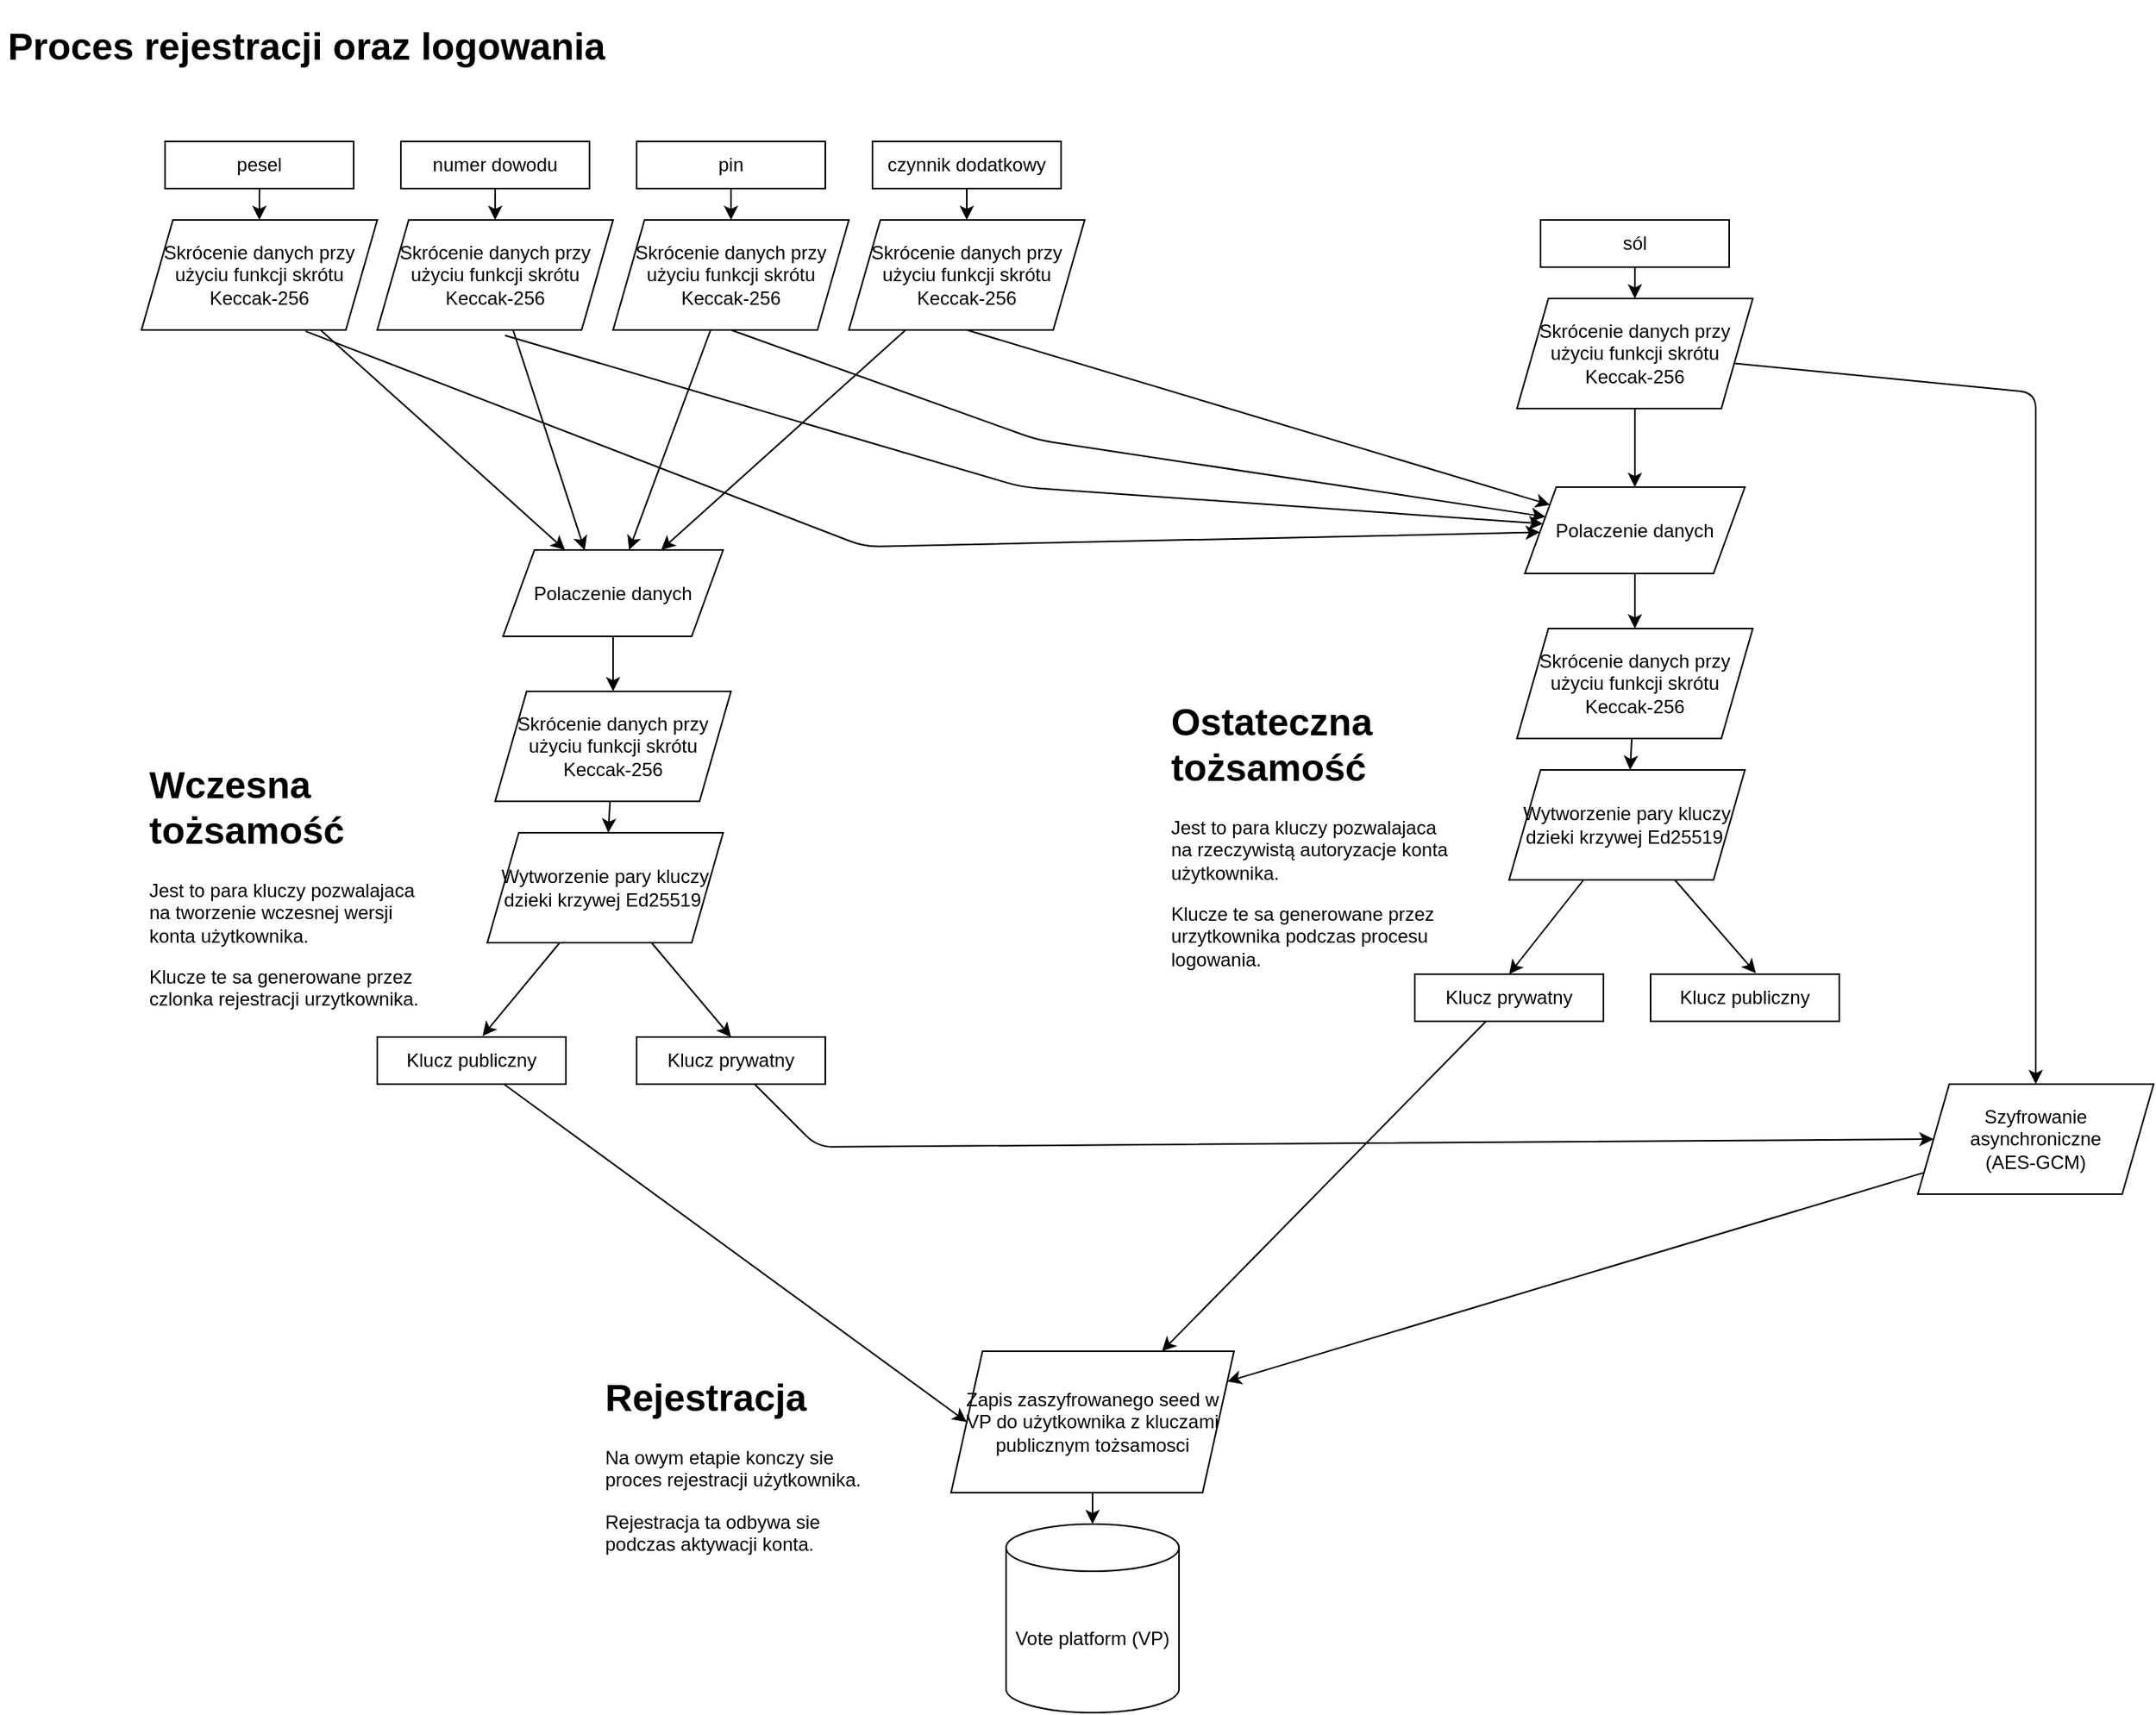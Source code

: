 <mxfile>
    <diagram id="i1UNh-WB7kW9DnGSw-cj" name="Page-1">
        <mxGraphModel dx="937" dy="1944" grid="1" gridSize="10" guides="1" tooltips="1" connect="1" arrows="1" fold="1" page="1" pageScale="1" pageWidth="850" pageHeight="1100" math="0" shadow="0">
            <root>
                <mxCell id="0"/>
                <mxCell id="1" parent="0"/>
                <mxCell id="101" value="&lt;h1&gt;Proces rejestracji oraz logowania&lt;/h1&gt;" style="text;html=1;strokeColor=none;fillColor=none;spacing=5;spacingTop=-20;whiteSpace=wrap;overflow=hidden;rounded=0;" vertex="1" parent="1">
                    <mxGeometry width="470" height="70" as="geometry"/>
                </mxCell>
                <mxCell id="102" value="pesel" style="rounded=0;whiteSpace=wrap;html=1;" vertex="1" parent="1">
                    <mxGeometry x="105" y="80" width="120" height="30" as="geometry"/>
                </mxCell>
                <mxCell id="162" style="edgeStyle=none;html=1;exitX=0.696;exitY=1.012;exitDx=0;exitDy=0;exitPerimeter=0;" edge="1" parent="1" source="103" target="132">
                    <mxGeometry relative="1" as="geometry">
                        <Array as="points">
                            <mxPoint x="550" y="338"/>
                        </Array>
                    </mxGeometry>
                </mxCell>
                <mxCell id="103" value="Skrócenie danych przy użyciu funkcji skrótu Keccak-256" style="shape=parallelogram;perimeter=parallelogramPerimeter;whiteSpace=wrap;html=1;fixedSize=1;" vertex="1" parent="1">
                    <mxGeometry x="90" y="130" width="150" height="70" as="geometry"/>
                </mxCell>
                <mxCell id="104" style="edgeStyle=none;html=1;exitX=0.5;exitY=1;exitDx=0;exitDy=0;" edge="1" parent="1" source="102" target="103">
                    <mxGeometry relative="1" as="geometry">
                        <mxPoint x="60" y="215" as="targetPoint"/>
                    </mxGeometry>
                </mxCell>
                <mxCell id="105" value="Polaczenie danych" style="shape=parallelogram;perimeter=parallelogramPerimeter;whiteSpace=wrap;html=1;fixedSize=1;" vertex="1" parent="1">
                    <mxGeometry x="320" y="340" width="140" height="55" as="geometry"/>
                </mxCell>
                <mxCell id="106" style="edgeStyle=none;html=1;" edge="1" parent="1" source="103" target="105">
                    <mxGeometry relative="1" as="geometry">
                        <mxPoint x="340" y="340" as="targetPoint"/>
                    </mxGeometry>
                </mxCell>
                <mxCell id="107" value="Skrócenie danych przy użyciu funkcji skrótu Keccak-256" style="shape=parallelogram;perimeter=parallelogramPerimeter;whiteSpace=wrap;html=1;fixedSize=1;" vertex="1" parent="1">
                    <mxGeometry x="315" y="430" width="150" height="70" as="geometry"/>
                </mxCell>
                <mxCell id="108" style="edgeStyle=none;html=1;" edge="1" parent="1" source="105" target="107">
                    <mxGeometry relative="1" as="geometry"/>
                </mxCell>
                <mxCell id="109" value="Wytworzenie pary kluczy dzieki krzywej Ed25519&amp;nbsp;" style="shape=parallelogram;perimeter=parallelogramPerimeter;whiteSpace=wrap;html=1;fixedSize=1;" vertex="1" parent="1">
                    <mxGeometry x="310" y="520" width="150" height="70" as="geometry"/>
                </mxCell>
                <mxCell id="110" style="edgeStyle=none;html=1;" edge="1" parent="1" source="107" target="109">
                    <mxGeometry relative="1" as="geometry"/>
                </mxCell>
                <mxCell id="171" style="edgeStyle=none;html=1;entryX=0;entryY=0.5;entryDx=0;entryDy=0;" edge="1" parent="1" source="111" target="169">
                    <mxGeometry relative="1" as="geometry"/>
                </mxCell>
                <mxCell id="111" value="Klucz publiczny" style="rounded=0;whiteSpace=wrap;html=1;" vertex="1" parent="1">
                    <mxGeometry x="240" y="650" width="120" height="30" as="geometry"/>
                </mxCell>
                <mxCell id="112" style="edgeStyle=none;html=1;entryX=0.558;entryY=-0.022;entryDx=0;entryDy=0;entryPerimeter=0;" edge="1" parent="1" source="109" target="111">
                    <mxGeometry relative="1" as="geometry"/>
                </mxCell>
                <mxCell id="166" style="edgeStyle=none;html=1;entryX=0;entryY=0.5;entryDx=0;entryDy=0;" edge="1" parent="1" source="113" target="165">
                    <mxGeometry relative="1" as="geometry">
                        <Array as="points">
                            <mxPoint x="520" y="720"/>
                        </Array>
                    </mxGeometry>
                </mxCell>
                <mxCell id="113" value="Klucz prywatny" style="rounded=0;whiteSpace=wrap;html=1;" vertex="1" parent="1">
                    <mxGeometry x="405" y="650" width="120" height="30" as="geometry"/>
                </mxCell>
                <mxCell id="114" style="edgeStyle=none;html=1;entryX=0.5;entryY=0;entryDx=0;entryDy=0;" edge="1" parent="1" source="109" target="113">
                    <mxGeometry relative="1" as="geometry"/>
                </mxCell>
                <mxCell id="115" value="numer dowodu" style="rounded=0;whiteSpace=wrap;html=1;" vertex="1" parent="1">
                    <mxGeometry x="255" y="80" width="120" height="30" as="geometry"/>
                </mxCell>
                <mxCell id="116" style="edgeStyle=none;html=1;entryX=0.371;entryY=0.004;entryDx=0;entryDy=0;entryPerimeter=0;" edge="1" parent="1" source="117" target="105">
                    <mxGeometry relative="1" as="geometry"/>
                </mxCell>
                <mxCell id="161" style="edgeStyle=none;html=1;exitX=0.542;exitY=1.05;exitDx=0;exitDy=0;exitPerimeter=0;" edge="1" parent="1" source="117" target="132">
                    <mxGeometry relative="1" as="geometry">
                        <Array as="points">
                            <mxPoint x="650" y="300"/>
                        </Array>
                    </mxGeometry>
                </mxCell>
                <mxCell id="117" value="Skrócenie danych przy użyciu funkcji skrótu Keccak-256" style="shape=parallelogram;perimeter=parallelogramPerimeter;whiteSpace=wrap;html=1;fixedSize=1;" vertex="1" parent="1">
                    <mxGeometry x="240" y="130" width="150" height="70" as="geometry"/>
                </mxCell>
                <mxCell id="118" style="edgeStyle=none;html=1;exitX=0.5;exitY=1;exitDx=0;exitDy=0;" edge="1" parent="1" source="115" target="117">
                    <mxGeometry relative="1" as="geometry">
                        <mxPoint x="210" y="215" as="targetPoint"/>
                    </mxGeometry>
                </mxCell>
                <mxCell id="119" value="pin" style="rounded=0;whiteSpace=wrap;html=1;" vertex="1" parent="1">
                    <mxGeometry x="405" y="80" width="120" height="30" as="geometry"/>
                </mxCell>
                <mxCell id="120" style="edgeStyle=none;html=1;" edge="1" parent="1" source="121" target="105">
                    <mxGeometry relative="1" as="geometry"/>
                </mxCell>
                <mxCell id="160" style="edgeStyle=none;html=1;exitX=0.5;exitY=1;exitDx=0;exitDy=0;" edge="1" parent="1" source="121" target="132">
                    <mxGeometry relative="1" as="geometry">
                        <Array as="points">
                            <mxPoint x="660" y="270"/>
                        </Array>
                    </mxGeometry>
                </mxCell>
                <mxCell id="121" value="Skrócenie danych przy użyciu funkcji skrótu Keccak-256" style="shape=parallelogram;perimeter=parallelogramPerimeter;whiteSpace=wrap;html=1;fixedSize=1;" vertex="1" parent="1">
                    <mxGeometry x="390" y="130" width="150" height="70" as="geometry"/>
                </mxCell>
                <mxCell id="122" style="edgeStyle=none;html=1;exitX=0.5;exitY=1;exitDx=0;exitDy=0;" edge="1" parent="1" source="119" target="121">
                    <mxGeometry relative="1" as="geometry">
                        <mxPoint x="360" y="215" as="targetPoint"/>
                    </mxGeometry>
                </mxCell>
                <mxCell id="123" value="czynnik dodatkowy" style="rounded=0;whiteSpace=wrap;html=1;" vertex="1" parent="1">
                    <mxGeometry x="555" y="80" width="120" height="30" as="geometry"/>
                </mxCell>
                <mxCell id="124" style="edgeStyle=none;html=1;" edge="1" parent="1" source="125" target="105">
                    <mxGeometry relative="1" as="geometry"/>
                </mxCell>
                <mxCell id="159" style="edgeStyle=none;html=1;exitX=0.5;exitY=1;exitDx=0;exitDy=0;" edge="1" parent="1" source="125" target="132">
                    <mxGeometry relative="1" as="geometry"/>
                </mxCell>
                <mxCell id="125" value="Skrócenie danych przy użyciu funkcji skrótu Keccak-256" style="shape=parallelogram;perimeter=parallelogramPerimeter;whiteSpace=wrap;html=1;fixedSize=1;" vertex="1" parent="1">
                    <mxGeometry x="540" y="130" width="150" height="70" as="geometry"/>
                </mxCell>
                <mxCell id="126" style="edgeStyle=none;html=1;exitX=0.5;exitY=1;exitDx=0;exitDy=0;" edge="1" parent="1" source="123" target="125">
                    <mxGeometry relative="1" as="geometry">
                        <mxPoint x="510" y="215" as="targetPoint"/>
                    </mxGeometry>
                </mxCell>
                <mxCell id="127" value="&lt;h1&gt;Wczesna tożsamość&lt;/h1&gt;&lt;p&gt;Jest to para kluczy pozwalajaca na tworzenie wczesnej wersji konta użytkownika.&amp;nbsp;&lt;/p&gt;&lt;p&gt;Klucze te sa generowane przez czlonka rejestracji urzytkownika.&lt;/p&gt;" style="text;html=1;strokeColor=none;fillColor=none;spacing=5;spacingTop=-20;whiteSpace=wrap;overflow=hidden;rounded=0;" vertex="1" parent="1">
                    <mxGeometry x="90" y="470" width="190" height="210" as="geometry"/>
                </mxCell>
                <mxCell id="155" style="edgeStyle=none;html=1;" edge="1" parent="1" source="156" target="158">
                    <mxGeometry relative="1" as="geometry"/>
                </mxCell>
                <mxCell id="156" value="sól" style="rounded=0;whiteSpace=wrap;html=1;" vertex="1" parent="1">
                    <mxGeometry x="980" y="130" width="120" height="30" as="geometry"/>
                </mxCell>
                <mxCell id="157" style="edgeStyle=none;html=1;" edge="1" parent="1" source="158" target="132">
                    <mxGeometry relative="1" as="geometry"/>
                </mxCell>
                <mxCell id="167" style="edgeStyle=none;html=1;" edge="1" parent="1" source="158" target="165">
                    <mxGeometry relative="1" as="geometry">
                        <Array as="points">
                            <mxPoint x="1295" y="240"/>
                        </Array>
                    </mxGeometry>
                </mxCell>
                <mxCell id="158" value="Skrócenie danych przy użyciu funkcji skrótu Keccak-256" style="shape=parallelogram;perimeter=parallelogramPerimeter;whiteSpace=wrap;html=1;fixedSize=1;" vertex="1" parent="1">
                    <mxGeometry x="965" y="180" width="150" height="70" as="geometry"/>
                </mxCell>
                <mxCell id="132" value="Polaczenie danych" style="shape=parallelogram;perimeter=parallelogramPerimeter;whiteSpace=wrap;html=1;fixedSize=1;" vertex="1" parent="1">
                    <mxGeometry x="970" y="300" width="140" height="55" as="geometry"/>
                </mxCell>
                <mxCell id="134" value="Skrócenie danych przy użyciu funkcji skrótu Keccak-256" style="shape=parallelogram;perimeter=parallelogramPerimeter;whiteSpace=wrap;html=1;fixedSize=1;" vertex="1" parent="1">
                    <mxGeometry x="965" y="390" width="150" height="70" as="geometry"/>
                </mxCell>
                <mxCell id="135" style="edgeStyle=none;html=1;" edge="1" parent="1" source="132" target="134">
                    <mxGeometry relative="1" as="geometry"/>
                </mxCell>
                <mxCell id="136" value="Wytworzenie pary kluczy dzieki krzywej Ed25519&amp;nbsp;" style="shape=parallelogram;perimeter=parallelogramPerimeter;whiteSpace=wrap;html=1;fixedSize=1;" vertex="1" parent="1">
                    <mxGeometry x="960" y="480" width="150" height="70" as="geometry"/>
                </mxCell>
                <mxCell id="137" style="edgeStyle=none;html=1;" edge="1" parent="1" source="134" target="136">
                    <mxGeometry relative="1" as="geometry"/>
                </mxCell>
                <mxCell id="138" value="Klucz publiczny" style="rounded=0;whiteSpace=wrap;html=1;" vertex="1" parent="1">
                    <mxGeometry x="1050" y="610" width="120" height="30" as="geometry"/>
                </mxCell>
                <mxCell id="139" style="edgeStyle=none;html=1;entryX=0.558;entryY=-0.022;entryDx=0;entryDy=0;entryPerimeter=0;" edge="1" parent="1" source="136" target="138">
                    <mxGeometry relative="1" as="geometry"/>
                </mxCell>
                <mxCell id="175" style="edgeStyle=none;html=1;" edge="1" parent="1" source="140" target="169">
                    <mxGeometry relative="1" as="geometry"/>
                </mxCell>
                <mxCell id="140" value="Klucz prywatny" style="rounded=0;whiteSpace=wrap;html=1;" vertex="1" parent="1">
                    <mxGeometry x="900" y="610" width="120" height="30" as="geometry"/>
                </mxCell>
                <mxCell id="141" style="edgeStyle=none;html=1;entryX=0.5;entryY=0;entryDx=0;entryDy=0;" edge="1" parent="1" source="136" target="140">
                    <mxGeometry relative="1" as="geometry"/>
                </mxCell>
                <mxCell id="154" value="&lt;h1&gt;Ostateczna tożsamość&lt;/h1&gt;&lt;p&gt;Jest to para kluczy pozwalajaca na rzeczywistą autoryzacje konta użytkownika.&amp;nbsp;&lt;/p&gt;&lt;p&gt;Klucze te sa generowane przez urzytkownika podczas procesu logowania.&lt;/p&gt;" style="text;html=1;strokeColor=none;fillColor=none;spacing=5;spacingTop=-20;whiteSpace=wrap;overflow=hidden;rounded=0;" vertex="1" parent="1">
                    <mxGeometry x="740" y="430" width="190" height="210" as="geometry"/>
                </mxCell>
                <mxCell id="164" value="Vote platform (VP)" style="shape=cylinder3;whiteSpace=wrap;html=1;boundedLbl=1;backgroundOutline=1;size=15;" vertex="1" parent="1">
                    <mxGeometry x="640" y="960" width="110" height="120" as="geometry"/>
                </mxCell>
                <mxCell id="172" style="edgeStyle=none;html=1;" edge="1" parent="1" source="165" target="169">
                    <mxGeometry relative="1" as="geometry"/>
                </mxCell>
                <mxCell id="165" value="Szyfrowanie asynchroniczne&lt;br&gt;(AES-GCM)" style="shape=parallelogram;perimeter=parallelogramPerimeter;whiteSpace=wrap;html=1;fixedSize=1;" vertex="1" parent="1">
                    <mxGeometry x="1220" y="680" width="150" height="70" as="geometry"/>
                </mxCell>
                <mxCell id="170" style="edgeStyle=none;html=1;entryX=0.5;entryY=0;entryDx=0;entryDy=0;entryPerimeter=0;" edge="1" parent="1" source="169" target="164">
                    <mxGeometry relative="1" as="geometry"/>
                </mxCell>
                <mxCell id="169" value="Zapis zaszyfrowanego seed w VP do użytkownika z kluczami publicznym tożsamosci" style="shape=parallelogram;perimeter=parallelogramPerimeter;whiteSpace=wrap;html=1;fixedSize=1;" vertex="1" parent="1">
                    <mxGeometry x="605" y="850" width="180" height="90" as="geometry"/>
                </mxCell>
                <mxCell id="174" value="&lt;h1&gt;Rejestracja&lt;/h1&gt;&lt;p&gt;Na owym etapie konczy sie proces rejestracji użytkownika.&amp;nbsp;&lt;/p&gt;&lt;p&gt;Rejestracja ta odbywa sie podczas aktywacji konta.&lt;/p&gt;" style="text;html=1;strokeColor=none;fillColor=none;spacing=5;spacingTop=-20;whiteSpace=wrap;overflow=hidden;rounded=0;" vertex="1" parent="1">
                    <mxGeometry x="380" y="860" width="190" height="120" as="geometry"/>
                </mxCell>
            </root>
        </mxGraphModel>
    </diagram>
</mxfile>